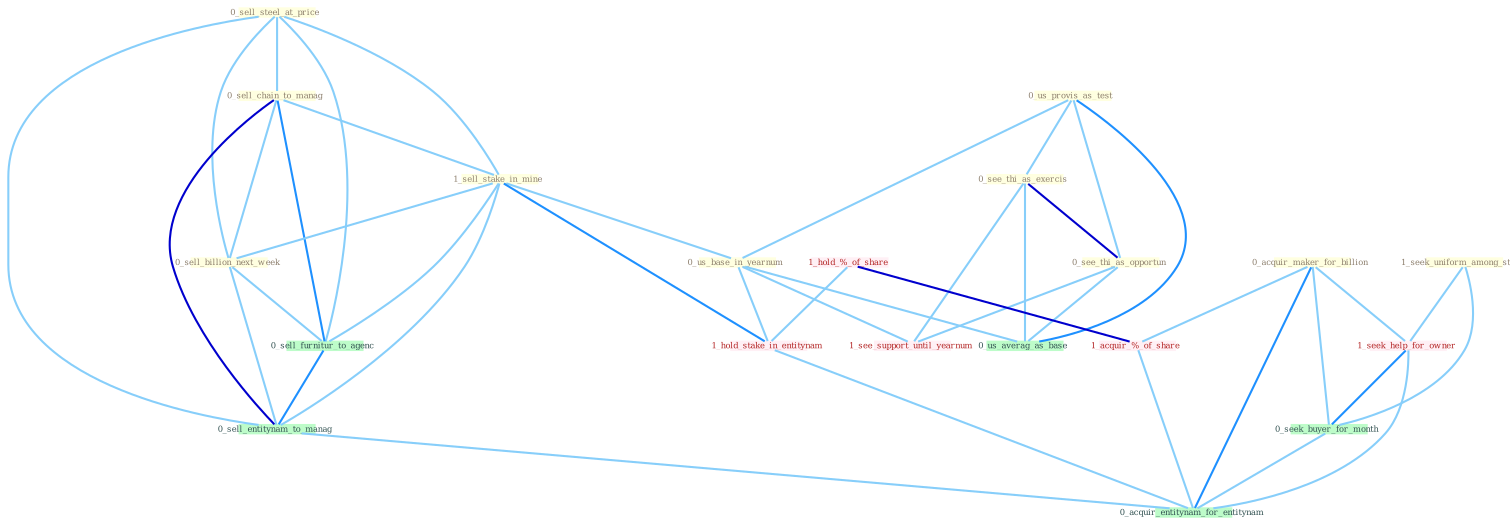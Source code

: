 Graph G{ 
    node
    [shape=polygon,style=filled,width=.5,height=.06,color="#BDFCC9",fixedsize=true,fontsize=4,
    fontcolor="#2f4f4f"];
    {node
    [color="#ffffe0", fontcolor="#8b7d6b"] "0_sell_steel_at_price " "0_sell_chain_to_manag " "0_us_provis_as_test " "0_see_thi_as_exercis " "1_sell_stake_in_mine " "0_acquir_maker_for_billion " "0_sell_billion_next_week " "0_us_base_in_yearnum " "1_seek_uniform_among_state " "0_see_thi_as_opportun "}
{node [color="#fff0f5", fontcolor="#b22222"] "1_hold_%_of_share " "1_hold_stake_in_entitynam " "1_seek_help_for_owner " "1_acquir_%_of_share " "1_see_support_until_yearnum "}
edge [color="#B0E2FF"];

	"0_sell_steel_at_price " -- "0_sell_chain_to_manag " [w="1", color="#87cefa" ];
	"0_sell_steel_at_price " -- "1_sell_stake_in_mine " [w="1", color="#87cefa" ];
	"0_sell_steel_at_price " -- "0_sell_billion_next_week " [w="1", color="#87cefa" ];
	"0_sell_steel_at_price " -- "0_sell_furnitur_to_agenc " [w="1", color="#87cefa" ];
	"0_sell_steel_at_price " -- "0_sell_entitynam_to_manag " [w="1", color="#87cefa" ];
	"0_sell_chain_to_manag " -- "1_sell_stake_in_mine " [w="1", color="#87cefa" ];
	"0_sell_chain_to_manag " -- "0_sell_billion_next_week " [w="1", color="#87cefa" ];
	"0_sell_chain_to_manag " -- "0_sell_furnitur_to_agenc " [w="2", color="#1e90ff" , len=0.8];
	"0_sell_chain_to_manag " -- "0_sell_entitynam_to_manag " [w="3", color="#0000cd" , len=0.6];
	"0_us_provis_as_test " -- "0_see_thi_as_exercis " [w="1", color="#87cefa" ];
	"0_us_provis_as_test " -- "0_us_base_in_yearnum " [w="1", color="#87cefa" ];
	"0_us_provis_as_test " -- "0_see_thi_as_opportun " [w="1", color="#87cefa" ];
	"0_us_provis_as_test " -- "0_us_averag_as_base " [w="2", color="#1e90ff" , len=0.8];
	"0_see_thi_as_exercis " -- "0_see_thi_as_opportun " [w="3", color="#0000cd" , len=0.6];
	"0_see_thi_as_exercis " -- "1_see_support_until_yearnum " [w="1", color="#87cefa" ];
	"0_see_thi_as_exercis " -- "0_us_averag_as_base " [w="1", color="#87cefa" ];
	"1_sell_stake_in_mine " -- "0_sell_billion_next_week " [w="1", color="#87cefa" ];
	"1_sell_stake_in_mine " -- "0_us_base_in_yearnum " [w="1", color="#87cefa" ];
	"1_sell_stake_in_mine " -- "1_hold_stake_in_entitynam " [w="2", color="#1e90ff" , len=0.8];
	"1_sell_stake_in_mine " -- "0_sell_furnitur_to_agenc " [w="1", color="#87cefa" ];
	"1_sell_stake_in_mine " -- "0_sell_entitynam_to_manag " [w="1", color="#87cefa" ];
	"0_acquir_maker_for_billion " -- "1_seek_help_for_owner " [w="1", color="#87cefa" ];
	"0_acquir_maker_for_billion " -- "0_seek_buyer_for_month " [w="1", color="#87cefa" ];
	"0_acquir_maker_for_billion " -- "1_acquir_%_of_share " [w="1", color="#87cefa" ];
	"0_acquir_maker_for_billion " -- "0_acquir_entitynam_for_entitynam " [w="2", color="#1e90ff" , len=0.8];
	"0_sell_billion_next_week " -- "0_sell_furnitur_to_agenc " [w="1", color="#87cefa" ];
	"0_sell_billion_next_week " -- "0_sell_entitynam_to_manag " [w="1", color="#87cefa" ];
	"0_us_base_in_yearnum " -- "1_hold_stake_in_entitynam " [w="1", color="#87cefa" ];
	"0_us_base_in_yearnum " -- "1_see_support_until_yearnum " [w="1", color="#87cefa" ];
	"0_us_base_in_yearnum " -- "0_us_averag_as_base " [w="1", color="#87cefa" ];
	"1_seek_uniform_among_state " -- "1_seek_help_for_owner " [w="1", color="#87cefa" ];
	"1_seek_uniform_among_state " -- "0_seek_buyer_for_month " [w="1", color="#87cefa" ];
	"0_see_thi_as_opportun " -- "1_see_support_until_yearnum " [w="1", color="#87cefa" ];
	"0_see_thi_as_opportun " -- "0_us_averag_as_base " [w="1", color="#87cefa" ];
	"1_hold_%_of_share " -- "1_hold_stake_in_entitynam " [w="1", color="#87cefa" ];
	"1_hold_%_of_share " -- "1_acquir_%_of_share " [w="3", color="#0000cd" , len=0.6];
	"1_hold_stake_in_entitynam " -- "0_acquir_entitynam_for_entitynam " [w="1", color="#87cefa" ];
	"1_seek_help_for_owner " -- "0_seek_buyer_for_month " [w="2", color="#1e90ff" , len=0.8];
	"1_seek_help_for_owner " -- "0_acquir_entitynam_for_entitynam " [w="1", color="#87cefa" ];
	"0_seek_buyer_for_month " -- "0_acquir_entitynam_for_entitynam " [w="1", color="#87cefa" ];
	"1_acquir_%_of_share " -- "0_acquir_entitynam_for_entitynam " [w="1", color="#87cefa" ];
	"0_sell_furnitur_to_agenc " -- "0_sell_entitynam_to_manag " [w="2", color="#1e90ff" , len=0.8];
	"0_sell_entitynam_to_manag " -- "0_acquir_entitynam_for_entitynam " [w="1", color="#87cefa" ];
}